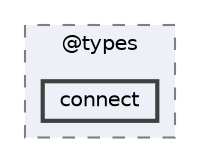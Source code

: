 digraph "pkiclassroomrescheduler/src/main/frontend/node_modules/@types/connect"
{
 // LATEX_PDF_SIZE
  bgcolor="transparent";
  edge [fontname=Helvetica,fontsize=10,labelfontname=Helvetica,labelfontsize=10];
  node [fontname=Helvetica,fontsize=10,shape=box,height=0.2,width=0.4];
  compound=true
  subgraph clusterdir_4e994157bc6d0b5f80f6b9b3b1e8b410 {
    graph [ bgcolor="#edf0f7", pencolor="grey50", label="@types", fontname=Helvetica,fontsize=10 style="filled,dashed", URL="dir_4e994157bc6d0b5f80f6b9b3b1e8b410.html",tooltip=""]
  dir_46b04b81a22aca3129c070118962a862 [label="connect", fillcolor="#edf0f7", color="grey25", style="filled,bold", URL="dir_46b04b81a22aca3129c070118962a862.html",tooltip=""];
  }
}
